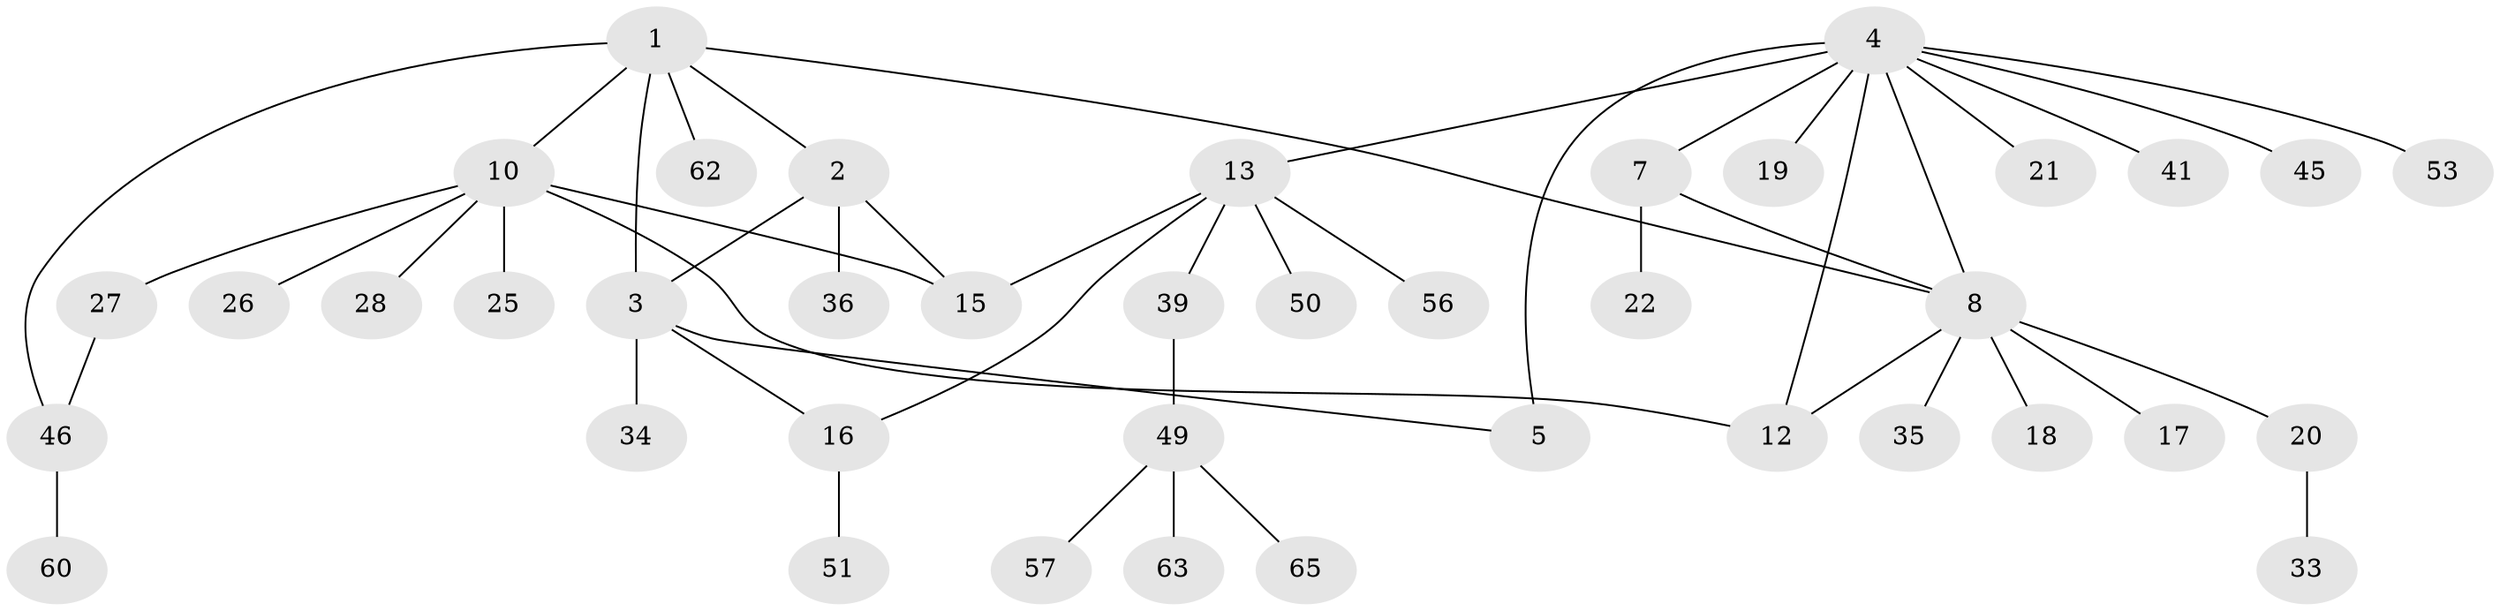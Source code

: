 // original degree distribution, {6: 0.058823529411764705, 4: 0.1323529411764706, 5: 0.058823529411764705, 9: 0.014705882352941176, 3: 0.058823529411764705, 8: 0.014705882352941176, 1: 0.5147058823529411, 2: 0.14705882352941177}
// Generated by graph-tools (version 1.1) at 2025/19/03/04/25 18:19:58]
// undirected, 40 vertices, 48 edges
graph export_dot {
graph [start="1"]
  node [color=gray90,style=filled];
  1;
  2;
  3;
  4 [super="+6"];
  5 [super="+24"];
  7;
  8;
  10 [super="+11"];
  12;
  13 [super="+14+43+68"];
  15;
  16 [super="+30+32"];
  17;
  18;
  19;
  20 [super="+67+40"];
  21;
  22;
  25;
  26 [super="+47+31"];
  27;
  28;
  33;
  34 [super="+48+61+55"];
  35 [super="+37"];
  36;
  39;
  41;
  45 [super="+52"];
  46;
  49;
  50;
  51;
  53;
  56;
  57;
  60;
  62;
  63;
  65;
  1 -- 2;
  1 -- 3;
  1 -- 8;
  1 -- 10;
  1 -- 46;
  1 -- 62;
  2 -- 3;
  2 -- 15;
  2 -- 36;
  3 -- 5;
  3 -- 16;
  3 -- 34;
  4 -- 5 [weight=2];
  4 -- 21;
  4 -- 53;
  4 -- 7;
  4 -- 8;
  4 -- 41;
  4 -- 12 [weight=3];
  4 -- 45;
  4 -- 13 [weight=2];
  4 -- 19;
  7 -- 8;
  7 -- 22;
  8 -- 12;
  8 -- 17;
  8 -- 18;
  8 -- 20;
  8 -- 35;
  10 -- 12 [weight=2];
  10 -- 15;
  10 -- 25;
  10 -- 26;
  10 -- 27;
  10 -- 28;
  13 -- 15 [weight=2];
  13 -- 16;
  13 -- 50;
  13 -- 39;
  13 -- 56;
  16 -- 51;
  20 -- 33;
  27 -- 46;
  39 -- 49;
  46 -- 60;
  49 -- 57;
  49 -- 63;
  49 -- 65;
}
